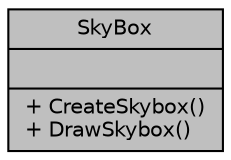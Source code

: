 digraph "SkyBox"
{
 // LATEX_PDF_SIZE
  edge [fontname="Helvetica",fontsize="10",labelfontname="Helvetica",labelfontsize="10"];
  node [fontname="Helvetica",fontsize="10",shape=record];
  Node1 [label="{SkyBox\n||+ CreateSkybox()\l+ DrawSkybox()\l}",height=0.2,width=0.4,color="black", fillcolor="grey75", style="filled", fontcolor="black",tooltip=" "];
}
